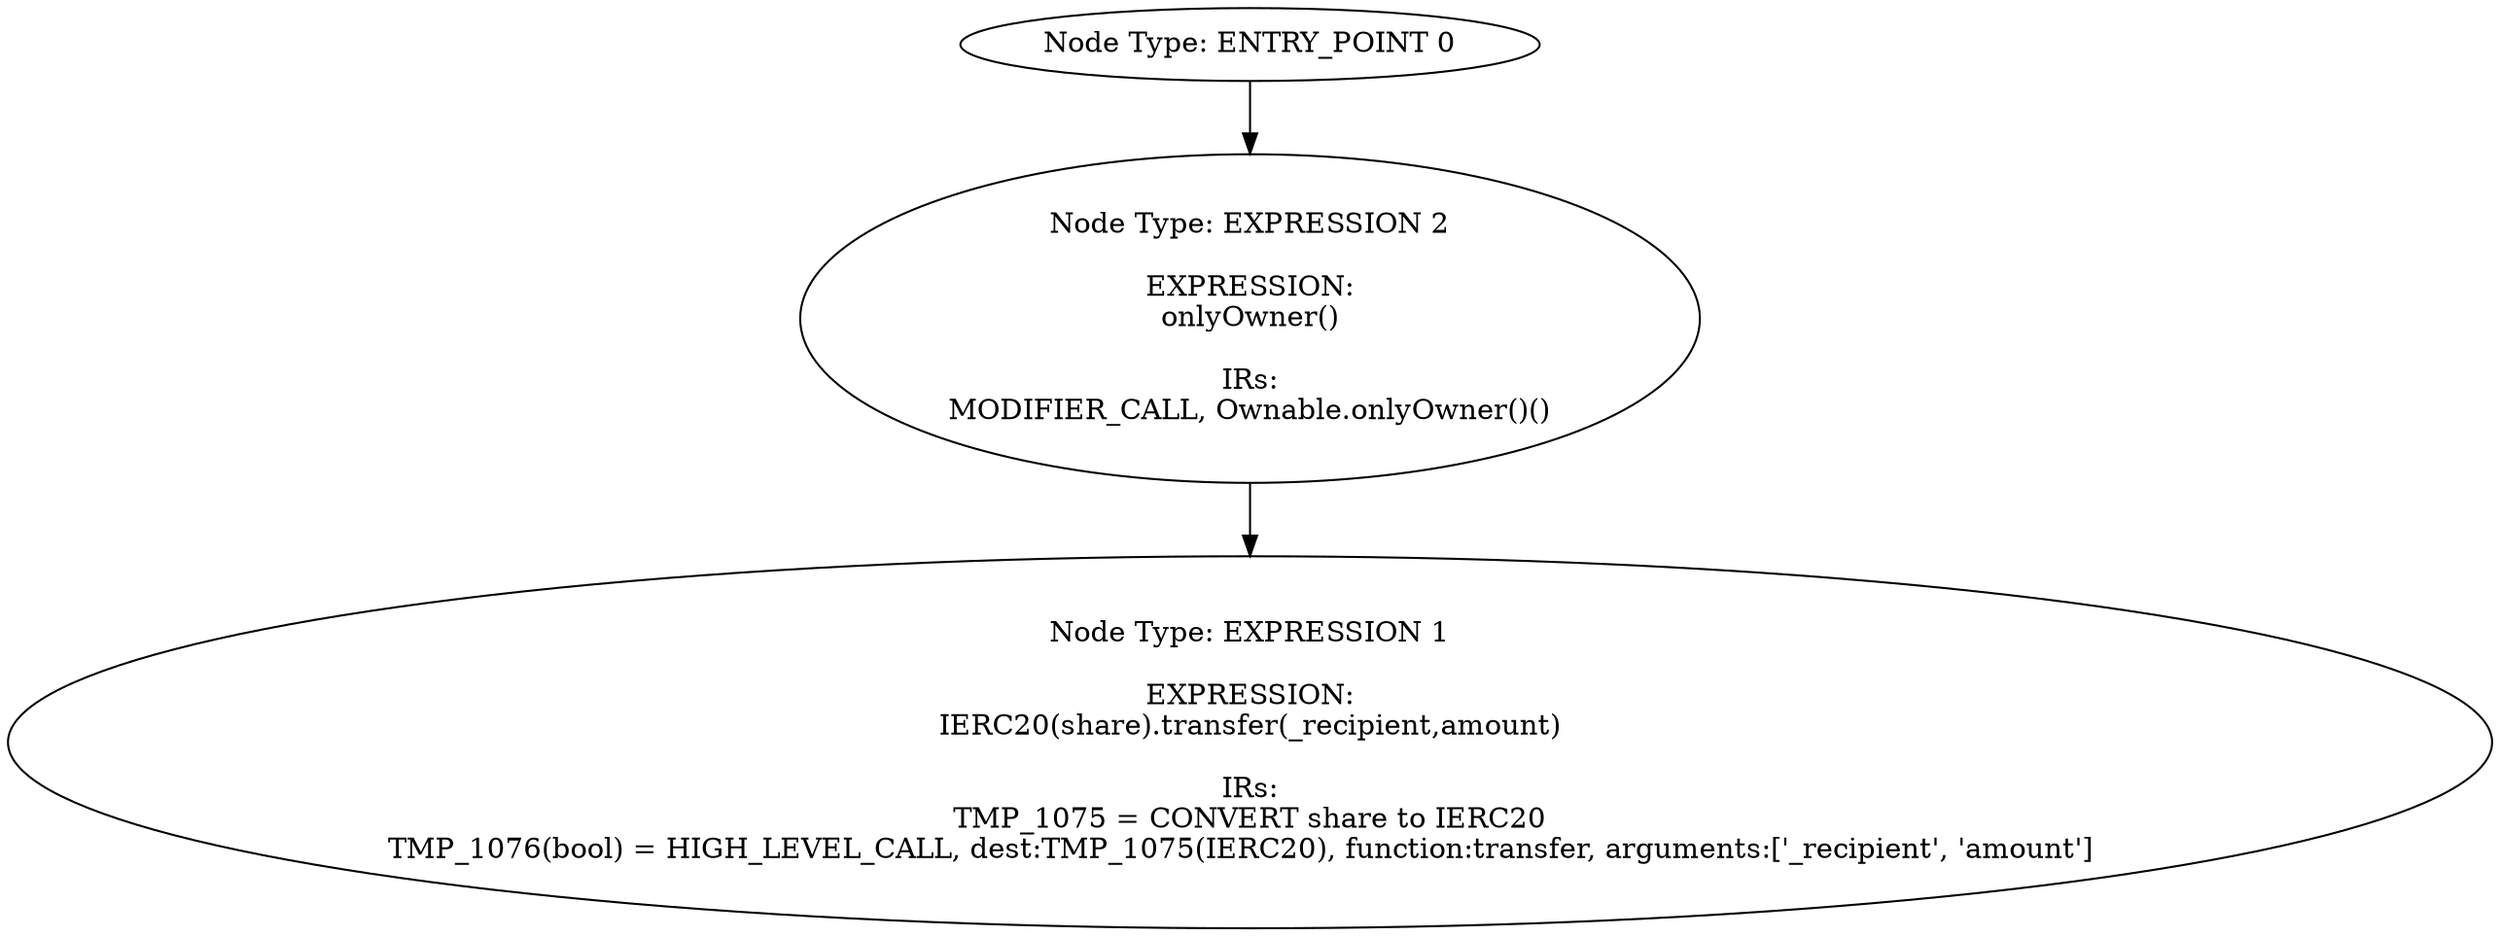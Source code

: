 digraph{
0[label="Node Type: ENTRY_POINT 0
"];
0->2;
1[label="Node Type: EXPRESSION 1

EXPRESSION:
IERC20(share).transfer(_recipient,amount)

IRs:
TMP_1075 = CONVERT share to IERC20
TMP_1076(bool) = HIGH_LEVEL_CALL, dest:TMP_1075(IERC20), function:transfer, arguments:['_recipient', 'amount']  "];
2[label="Node Type: EXPRESSION 2

EXPRESSION:
onlyOwner()

IRs:
MODIFIER_CALL, Ownable.onlyOwner()()"];
2->1;
}
